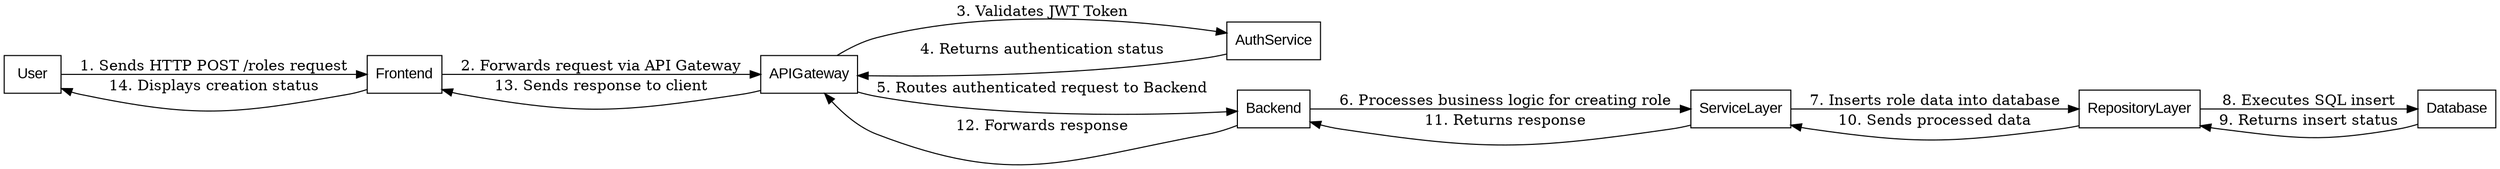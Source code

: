 digraph CreateRole {
    rankdir=LR;
    node [shape=record, fontname=Arial];

    User -> Frontend [label="1. Sends HTTP POST /roles request"];
    Frontend -> APIGateway [label="2. Forwards request via API Gateway"];
    APIGateway -> AuthService [label="3. Validates JWT Token"];
    AuthService -> APIGateway [label="4. Returns authentication status"];
    APIGateway -> Backend [label="5. Routes authenticated request to Backend"];
    Backend -> ServiceLayer [label="6. Processes business logic for creating role"];
    ServiceLayer -> RepositoryLayer [label="7. Inserts role data into database"];
    RepositoryLayer -> Database [label="8. Executes SQL insert"];
    Database -> RepositoryLayer [label="9. Returns insert status"];
    RepositoryLayer -> ServiceLayer [label="10. Sends processed data"];
    ServiceLayer -> Backend [label="11. Returns response"];
    Backend -> APIGateway [label="12. Forwards response"];
    APIGateway -> Frontend [label="13. Sends response to client"];
    Frontend -> User [label="14. Displays creation status"];
}